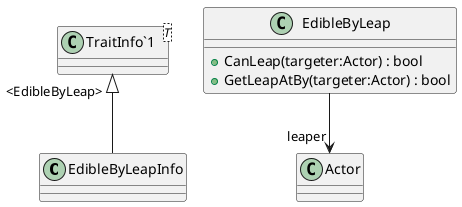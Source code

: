 @startuml
class EdibleByLeapInfo {
}
class EdibleByLeap {
    + CanLeap(targeter:Actor) : bool
    + GetLeapAtBy(targeter:Actor) : bool
}
class "TraitInfo`1"<T> {
}
"TraitInfo`1" "<EdibleByLeap>" <|-- EdibleByLeapInfo
EdibleByLeap --> "leaper" Actor
@enduml
